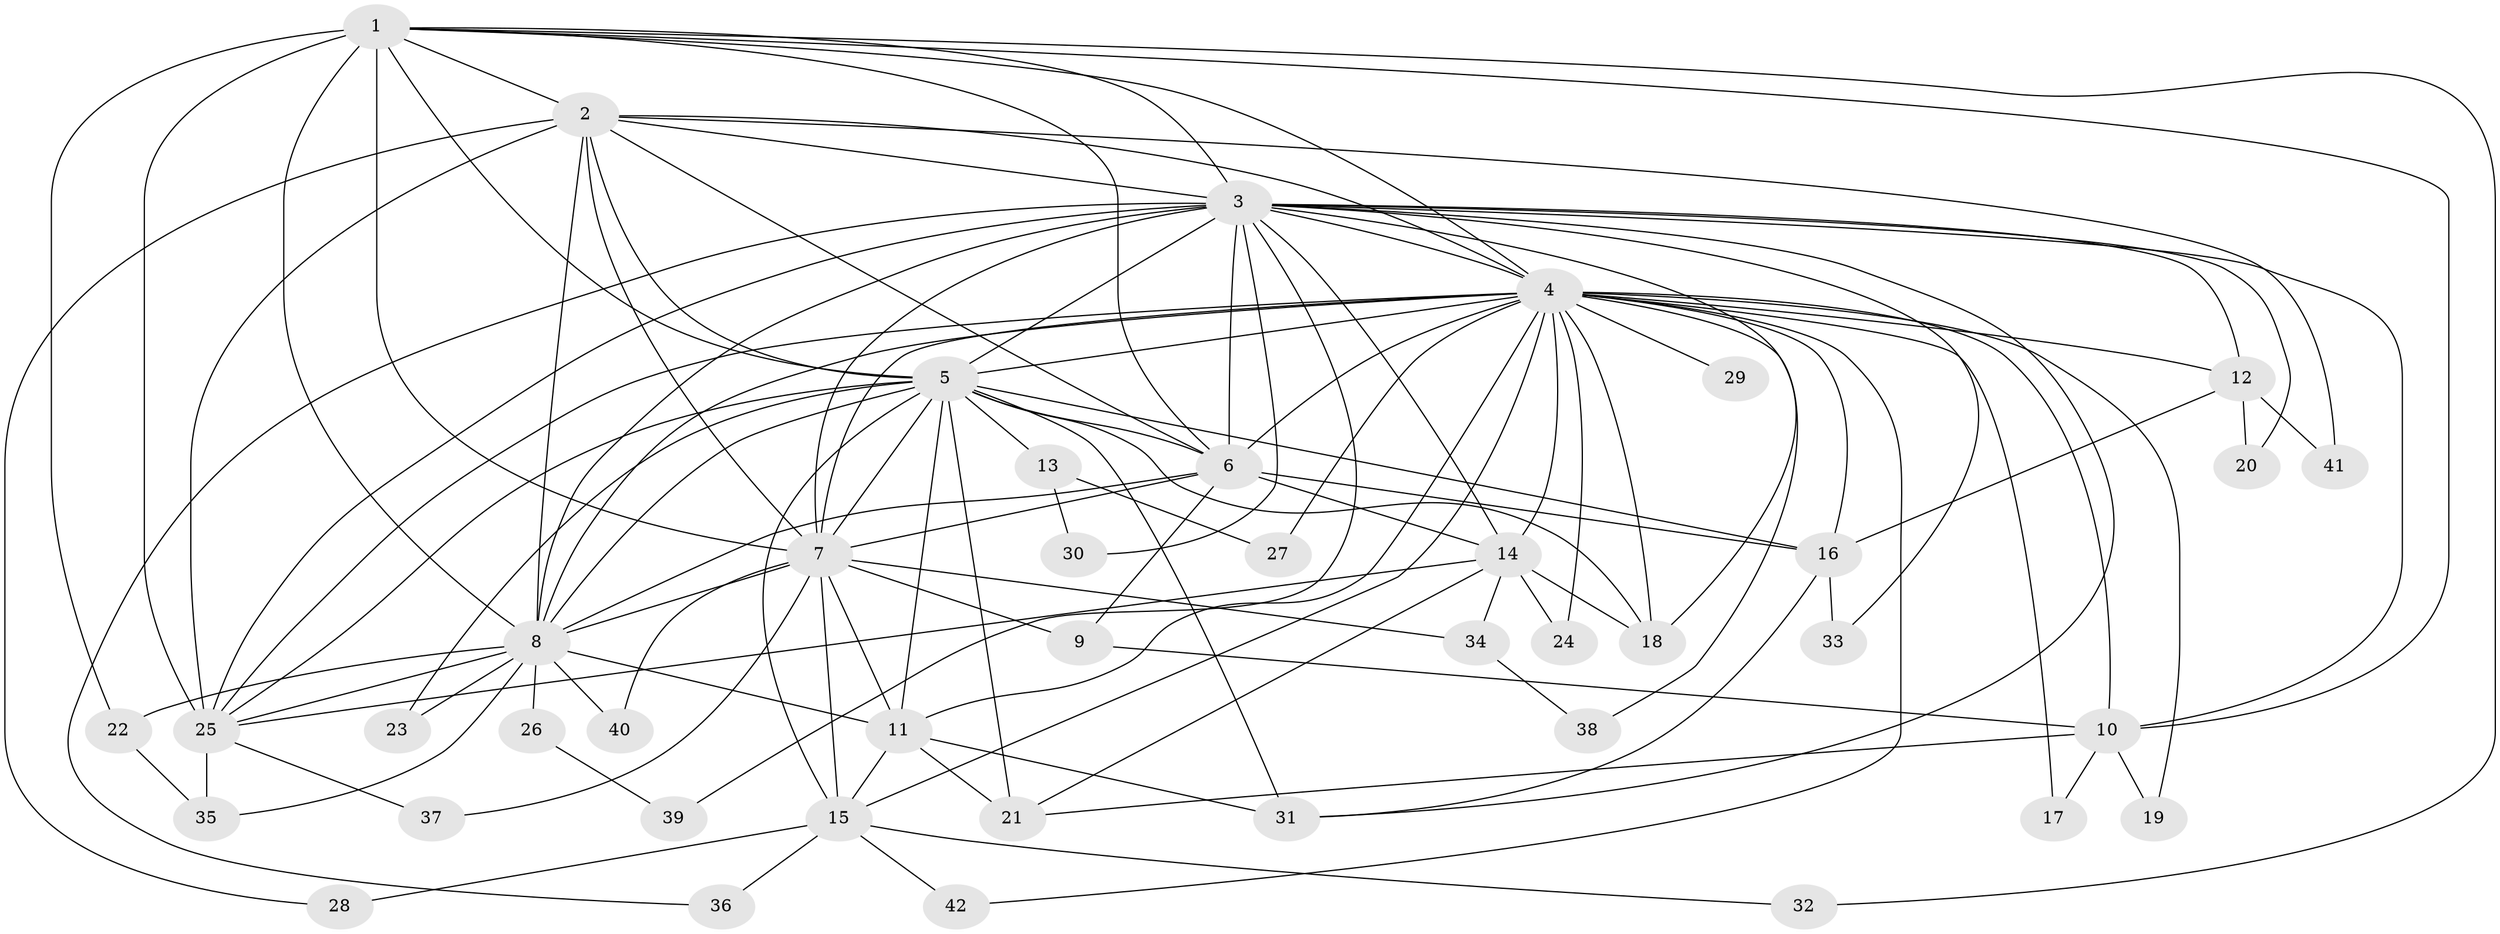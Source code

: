 // original degree distribution, {15: 0.011904761904761904, 14: 0.023809523809523808, 22: 0.023809523809523808, 28: 0.011904761904761904, 23: 0.011904761904761904, 19: 0.011904761904761904, 18: 0.011904761904761904, 20: 0.011904761904761904, 2: 0.5952380952380952, 4: 0.047619047619047616, 5: 0.047619047619047616, 6: 0.011904761904761904, 7: 0.011904761904761904, 3: 0.16666666666666666}
// Generated by graph-tools (version 1.1) at 2025/35/03/09/25 02:35:13]
// undirected, 42 vertices, 114 edges
graph export_dot {
graph [start="1"]
  node [color=gray90,style=filled];
  1;
  2;
  3;
  4;
  5;
  6;
  7;
  8;
  9;
  10;
  11;
  12;
  13;
  14;
  15;
  16;
  17;
  18;
  19;
  20;
  21;
  22;
  23;
  24;
  25;
  26;
  27;
  28;
  29;
  30;
  31;
  32;
  33;
  34;
  35;
  36;
  37;
  38;
  39;
  40;
  41;
  42;
  1 -- 2 [weight=2.0];
  1 -- 3 [weight=2.0];
  1 -- 4 [weight=2.0];
  1 -- 5 [weight=4.0];
  1 -- 6 [weight=2.0];
  1 -- 7 [weight=3.0];
  1 -- 8 [weight=2.0];
  1 -- 10 [weight=1.0];
  1 -- 22 [weight=1.0];
  1 -- 25 [weight=13.0];
  1 -- 32 [weight=1.0];
  2 -- 3 [weight=1.0];
  2 -- 4 [weight=1.0];
  2 -- 5 [weight=3.0];
  2 -- 6 [weight=1.0];
  2 -- 7 [weight=1.0];
  2 -- 8 [weight=2.0];
  2 -- 25 [weight=1.0];
  2 -- 28 [weight=1.0];
  2 -- 41 [weight=1.0];
  3 -- 4 [weight=1.0];
  3 -- 5 [weight=2.0];
  3 -- 6 [weight=2.0];
  3 -- 7 [weight=1.0];
  3 -- 8 [weight=1.0];
  3 -- 10 [weight=1.0];
  3 -- 12 [weight=1.0];
  3 -- 14 [weight=2.0];
  3 -- 18 [weight=1.0];
  3 -- 20 [weight=1.0];
  3 -- 25 [weight=1.0];
  3 -- 30 [weight=1.0];
  3 -- 31 [weight=1.0];
  3 -- 33 [weight=1.0];
  3 -- 36 [weight=1.0];
  3 -- 39 [weight=1.0];
  4 -- 5 [weight=3.0];
  4 -- 6 [weight=1.0];
  4 -- 7 [weight=1.0];
  4 -- 8 [weight=1.0];
  4 -- 10 [weight=2.0];
  4 -- 11 [weight=1.0];
  4 -- 12 [weight=1.0];
  4 -- 14 [weight=1.0];
  4 -- 15 [weight=1.0];
  4 -- 16 [weight=2.0];
  4 -- 17 [weight=1.0];
  4 -- 18 [weight=1.0];
  4 -- 19 [weight=1.0];
  4 -- 24 [weight=1.0];
  4 -- 25 [weight=1.0];
  4 -- 27 [weight=1.0];
  4 -- 29 [weight=1.0];
  4 -- 38 [weight=1.0];
  4 -- 42 [weight=1.0];
  5 -- 6 [weight=3.0];
  5 -- 7 [weight=2.0];
  5 -- 8 [weight=2.0];
  5 -- 11 [weight=1.0];
  5 -- 13 [weight=1.0];
  5 -- 15 [weight=1.0];
  5 -- 16 [weight=2.0];
  5 -- 18 [weight=1.0];
  5 -- 21 [weight=3.0];
  5 -- 23 [weight=1.0];
  5 -- 25 [weight=1.0];
  5 -- 31 [weight=1.0];
  6 -- 7 [weight=1.0];
  6 -- 8 [weight=1.0];
  6 -- 9 [weight=1.0];
  6 -- 14 [weight=1.0];
  6 -- 16 [weight=6.0];
  7 -- 8 [weight=1.0];
  7 -- 9 [weight=2.0];
  7 -- 11 [weight=2.0];
  7 -- 15 [weight=1.0];
  7 -- 34 [weight=1.0];
  7 -- 37 [weight=1.0];
  7 -- 40 [weight=1.0];
  8 -- 11 [weight=2.0];
  8 -- 22 [weight=1.0];
  8 -- 23 [weight=1.0];
  8 -- 25 [weight=2.0];
  8 -- 26 [weight=1.0];
  8 -- 35 [weight=1.0];
  8 -- 40 [weight=1.0];
  9 -- 10 [weight=1.0];
  10 -- 17 [weight=1.0];
  10 -- 19 [weight=1.0];
  10 -- 21 [weight=1.0];
  11 -- 15 [weight=1.0];
  11 -- 21 [weight=1.0];
  11 -- 31 [weight=2.0];
  12 -- 16 [weight=1.0];
  12 -- 20 [weight=1.0];
  12 -- 41 [weight=1.0];
  13 -- 27 [weight=1.0];
  13 -- 30 [weight=1.0];
  14 -- 18 [weight=1.0];
  14 -- 21 [weight=1.0];
  14 -- 24 [weight=1.0];
  14 -- 25 [weight=1.0];
  14 -- 34 [weight=1.0];
  15 -- 28 [weight=1.0];
  15 -- 32 [weight=1.0];
  15 -- 36 [weight=1.0];
  15 -- 42 [weight=1.0];
  16 -- 31 [weight=1.0];
  16 -- 33 [weight=1.0];
  22 -- 35 [weight=1.0];
  25 -- 35 [weight=1.0];
  25 -- 37 [weight=1.0];
  26 -- 39 [weight=1.0];
  34 -- 38 [weight=1.0];
}
